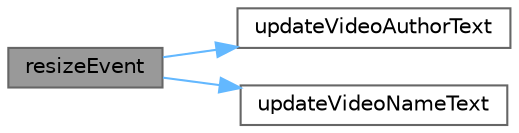 digraph "resizeEvent"
{
 // LATEX_PDF_SIZE
  bgcolor="transparent";
  edge [fontname=Helvetica,fontsize=10,labelfontname=Helvetica,labelfontsize=10];
  node [fontname=Helvetica,fontsize=10,shape=box,height=0.2,width=0.4];
  rankdir="LR";
  Node1 [id="Node000001",label="resizeEvent",height=0.2,width=0.4,color="gray40", fillcolor="grey60", style="filled", fontcolor="black",tooltip="调整大小事件"];
  Node1 -> Node2 [id="edge1_Node000001_Node000002",color="steelblue1",style="solid",tooltip=" "];
  Node2 [id="Node000002",label="updateVideoAuthorText",height=0.2,width=0.4,color="grey40", fillcolor="white", style="filled",URL="$class_video_block_widget.html#a4524096108d4ff696f94c56312b4af52",tooltip="更新作者文本"];
  Node1 -> Node3 [id="edge2_Node000001_Node000003",color="steelblue1",style="solid",tooltip=" "];
  Node3 [id="Node000003",label="updateVideoNameText",height=0.2,width=0.4,color="grey40", fillcolor="white", style="filled",URL="$class_video_block_widget.html#ad348df3dcade07302ca6160c721c8f98",tooltip="更新视频名称文本"];
}
